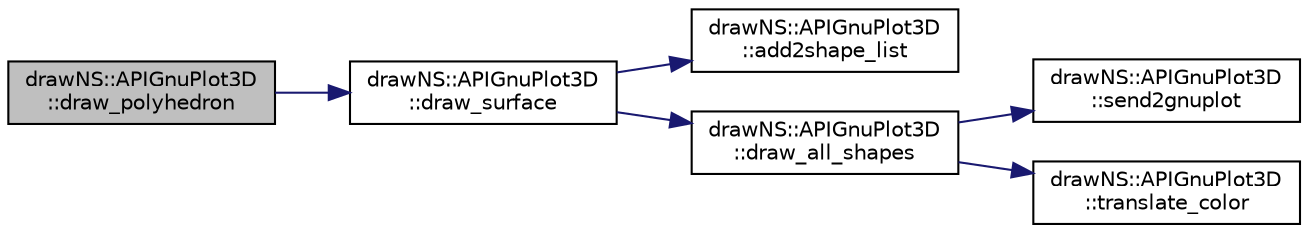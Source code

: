 digraph "drawNS::APIGnuPlot3D::draw_polyhedron"
{
 // LATEX_PDF_SIZE
  edge [fontname="Helvetica",fontsize="10",labelfontname="Helvetica",labelfontsize="10"];
  node [fontname="Helvetica",fontsize="10",shape=record];
  rankdir="LR";
  Node1 [label="drawNS::APIGnuPlot3D\l::draw_polyhedron",height=0.2,width=0.4,color="black", fillcolor="grey75", style="filled", fontcolor="black",tooltip="draws polyhedron described by its apexs"];
  Node1 -> Node2 [color="midnightblue",fontsize="10",style="solid",fontname="Helvetica"];
  Node2 [label="drawNS::APIGnuPlot3D\l::draw_surface",height=0.2,width=0.4,color="black", fillcolor="white", style="filled",URL="$classdraw_n_s_1_1_a_p_i_gnu_plot3_d.html#afc9b4e6c71a0377d881ece405a64a0e4",tooltip="draws surface described by its points"];
  Node2 -> Node3 [color="midnightblue",fontsize="10",style="solid",fontname="Helvetica"];
  Node3 [label="drawNS::APIGnuPlot3D\l::add2shape_list",height=0.2,width=0.4,color="black", fillcolor="white", style="filled",URL="$classdraw_n_s_1_1_a_p_i_gnu_plot3_d.html#aea17d9db0fa8c3e596823c6be3916007",tooltip=" "];
  Node2 -> Node4 [color="midnightblue",fontsize="10",style="solid",fontname="Helvetica"];
  Node4 [label="drawNS::APIGnuPlot3D\l::draw_all_shapes",height=0.2,width=0.4,color="black", fillcolor="white", style="filled",URL="$classdraw_n_s_1_1_a_p_i_gnu_plot3_d.html#a53c7266030db13ac1e6045797c3e1b75",tooltip=" "];
  Node4 -> Node5 [color="midnightblue",fontsize="10",style="solid",fontname="Helvetica"];
  Node5 [label="drawNS::APIGnuPlot3D\l::send2gnuplot",height=0.2,width=0.4,color="black", fillcolor="white", style="filled",URL="$classdraw_n_s_1_1_a_p_i_gnu_plot3_d.html#a6a8a5e074e337ed9be9cfb45b6738b89",tooltip=" "];
  Node4 -> Node6 [color="midnightblue",fontsize="10",style="solid",fontname="Helvetica"];
  Node6 [label="drawNS::APIGnuPlot3D\l::translate_color",height=0.2,width=0.4,color="black", fillcolor="white", style="filled",URL="$classdraw_n_s_1_1_a_p_i_gnu_plot3_d.html#ad9c71531a2f5c76ecdb65fa913962961",tooltip=" "];
}
